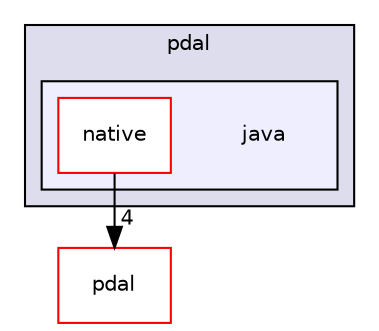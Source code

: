 digraph "pdal/java" {
  compound=true
  node [ fontsize="10", fontname="Helvetica"];
  edge [ labelfontsize="10", labelfontname="Helvetica"];
  subgraph clusterdir_a542be5b8e919f24a4504a2b5a97aa0f {
    graph [ bgcolor="#ddddee", pencolor="black", label="pdal" fontname="Helvetica", fontsize="10", URL="dir_a542be5b8e919f24a4504a2b5a97aa0f.html"]
  subgraph clusterdir_8ce60a8b7e72cc45c721badee95aa6df {
    graph [ bgcolor="#eeeeff", pencolor="black", label="" URL="dir_8ce60a8b7e72cc45c721badee95aa6df.html"];
    dir_8ce60a8b7e72cc45c721badee95aa6df [shape=plaintext label="java"];
    dir_ebbaec83b521137b316dabad9f9a9d87 [shape=box label="native" color="red" fillcolor="white" style="filled" URL="dir_ebbaec83b521137b316dabad9f9a9d87.html"];
  }
  }
  dir_37e2adedb6e706efcbfadb5213756005 [shape=box label="pdal" fillcolor="white" style="filled" color="red" URL="dir_37e2adedb6e706efcbfadb5213756005.html"];
  dir_ebbaec83b521137b316dabad9f9a9d87->dir_37e2adedb6e706efcbfadb5213756005 [headlabel="4", labeldistance=1.5 headhref="dir_000046_000050.html"];
}
